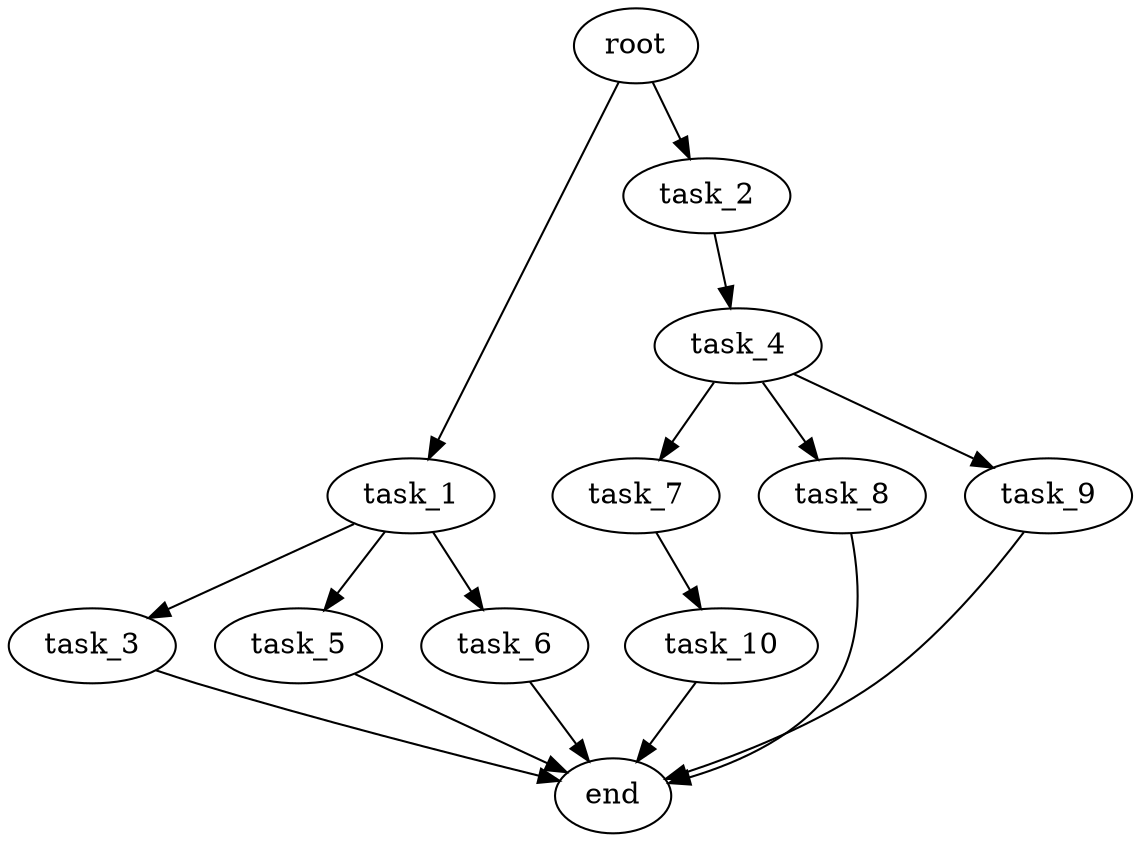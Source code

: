 digraph G {
  root [size="0.000000e+00"];
  task_1 [size="4.553991e+10"];
  task_2 [size="3.218452e+10"];
  task_3 [size="1.887335e+10"];
  task_4 [size="6.975287e+10"];
  task_5 [size="5.718405e+10"];
  task_6 [size="2.336391e+10"];
  task_7 [size="7.755669e+10"];
  task_8 [size="4.374293e+09"];
  task_9 [size="7.447307e+10"];
  task_10 [size="7.052574e+10"];
  end [size="0.000000e+00"];

  root -> task_1 [size="1.000000e-12"];
  root -> task_2 [size="1.000000e-12"];
  task_1 -> task_3 [size="1.887335e+08"];
  task_1 -> task_5 [size="5.718405e+08"];
  task_1 -> task_6 [size="2.336391e+08"];
  task_2 -> task_4 [size="6.975287e+08"];
  task_3 -> end [size="1.000000e-12"];
  task_4 -> task_7 [size="7.755669e+08"];
  task_4 -> task_8 [size="4.374293e+07"];
  task_4 -> task_9 [size="7.447307e+08"];
  task_5 -> end [size="1.000000e-12"];
  task_6 -> end [size="1.000000e-12"];
  task_7 -> task_10 [size="7.052574e+08"];
  task_8 -> end [size="1.000000e-12"];
  task_9 -> end [size="1.000000e-12"];
  task_10 -> end [size="1.000000e-12"];
}

